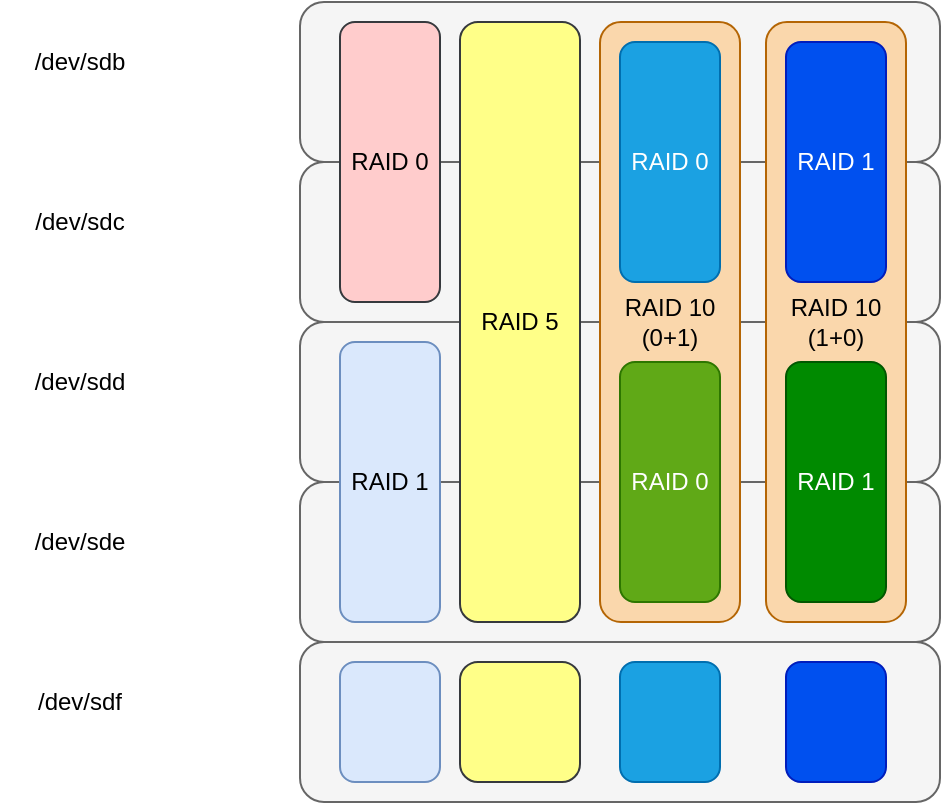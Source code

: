 <mxfile version="11.1.1" type="device"><diagram id="06UTQfald2KMnfr_pZZj" name="Страница 1"><mxGraphModel dx="2249" dy="855" grid="1" gridSize="10" guides="1" tooltips="1" connect="1" arrows="1" fold="1" page="1" pageScale="1" pageWidth="827" pageHeight="1169" math="0" shadow="0"><root><mxCell id="0"/><mxCell id="1" parent="0"/><mxCell id="s9EPTF188mKm9G-OAPH6-8" value="" style="rounded=1;whiteSpace=wrap;html=1;fillColor=#f5f5f5;strokeColor=#666666;fontColor=#333333;" parent="1" vertex="1"><mxGeometry x="110" y="320" width="320" height="80" as="geometry"/></mxCell><mxCell id="s9EPTF188mKm9G-OAPH6-2" value="" style="rounded=1;whiteSpace=wrap;html=1;fillColor=#f5f5f5;strokeColor=#666666;fontColor=#333333;" parent="1" vertex="1"><mxGeometry x="110" y="80" width="320" height="80" as="geometry"/></mxCell><mxCell id="s9EPTF188mKm9G-OAPH6-4" value="" style="rounded=1;whiteSpace=wrap;html=1;fillColor=#f5f5f5;strokeColor=#666666;fontColor=#333333;" parent="1" vertex="1"><mxGeometry x="110" y="160" width="320" height="80" as="geometry"/></mxCell><mxCell id="s9EPTF188mKm9G-OAPH6-6" value="" style="rounded=1;whiteSpace=wrap;html=1;fillColor=#f5f5f5;strokeColor=#666666;fontColor=#333333;" parent="1" vertex="1"><mxGeometry x="110" y="240" width="320" height="80" as="geometry"/></mxCell><mxCell id="s9EPTF188mKm9G-OAPH6-36" value="RAID 10 (0+1)" style="rounded=1;whiteSpace=wrap;html=1;fillColor=#fad7ac;strokeColor=#b46504;" parent="1" vertex="1"><mxGeometry x="260" y="90" width="70" height="300" as="geometry"/></mxCell><mxCell id="s9EPTF188mKm9G-OAPH6-1" value="" style="shape=image;html=1;verticalAlign=top;verticalLabelPosition=bottom;labelBackgroundColor=#ffffff;imageAspect=0;aspect=fixed;image=https://cdn0.iconfinder.com/data/icons/30-hardware-line-icons/64/HDD-128.png" parent="1" vertex="1"><mxGeometry x="30" y="80" width="80" height="80" as="geometry"/></mxCell><mxCell id="s9EPTF188mKm9G-OAPH6-3" value="" style="shape=image;html=1;verticalAlign=top;verticalLabelPosition=bottom;labelBackgroundColor=#ffffff;imageAspect=0;aspect=fixed;image=https://cdn0.iconfinder.com/data/icons/30-hardware-line-icons/64/HDD-128.png" parent="1" vertex="1"><mxGeometry x="30" y="160" width="80" height="80" as="geometry"/></mxCell><mxCell id="s9EPTF188mKm9G-OAPH6-5" value="" style="shape=image;html=1;verticalAlign=top;verticalLabelPosition=bottom;labelBackgroundColor=#ffffff;imageAspect=0;aspect=fixed;image=https://cdn0.iconfinder.com/data/icons/30-hardware-line-icons/64/HDD-128.png" parent="1" vertex="1"><mxGeometry x="30" y="240" width="80" height="80" as="geometry"/></mxCell><mxCell id="s9EPTF188mKm9G-OAPH6-7" value="" style="shape=image;html=1;verticalAlign=top;verticalLabelPosition=bottom;labelBackgroundColor=#ffffff;imageAspect=0;aspect=fixed;image=https://cdn0.iconfinder.com/data/icons/30-hardware-line-icons/64/HDD-128.png" parent="1" vertex="1"><mxGeometry x="30" y="320" width="80" height="80" as="geometry"/></mxCell><mxCell id="s9EPTF188mKm9G-OAPH6-9" value="/dev/sdb" style="text;html=1;strokeColor=none;fillColor=none;align=center;verticalAlign=middle;whiteSpace=wrap;rounded=0;" parent="1" vertex="1"><mxGeometry x="-40" y="100" width="80" height="20" as="geometry"/></mxCell><mxCell id="s9EPTF188mKm9G-OAPH6-10" value="/dev/sdc" style="text;html=1;strokeColor=none;fillColor=none;align=center;verticalAlign=middle;whiteSpace=wrap;rounded=0;" parent="1" vertex="1"><mxGeometry x="-40" y="180" width="80" height="20" as="geometry"/></mxCell><mxCell id="s9EPTF188mKm9G-OAPH6-11" value="/dev/sdd" style="text;html=1;strokeColor=none;fillColor=none;align=center;verticalAlign=middle;whiteSpace=wrap;rounded=0;" parent="1" vertex="1"><mxGeometry x="-40" y="260" width="80" height="20" as="geometry"/></mxCell><mxCell id="s9EPTF188mKm9G-OAPH6-12" value="/dev/sde" style="text;html=1;strokeColor=none;fillColor=none;align=center;verticalAlign=middle;whiteSpace=wrap;rounded=0;" parent="1" vertex="1"><mxGeometry x="-40" y="340" width="80" height="20" as="geometry"/></mxCell><mxCell id="s9EPTF188mKm9G-OAPH6-13" value="RAID 0" style="rounded=1;whiteSpace=wrap;html=1;fillColor=#ffcccc;strokeColor=#36393d;" parent="1" vertex="1"><mxGeometry x="130" y="90" width="50" height="140" as="geometry"/></mxCell><mxCell id="s9EPTF188mKm9G-OAPH6-15" value="RAID 1" style="rounded=1;whiteSpace=wrap;html=1;fillColor=#dae8fc;strokeColor=#6c8ebf;" parent="1" vertex="1"><mxGeometry x="130" y="250" width="50" height="140" as="geometry"/></mxCell><mxCell id="s9EPTF188mKm9G-OAPH6-18" value="RAID 5" style="rounded=1;whiteSpace=wrap;html=1;fillColor=#ffff88;strokeColor=#36393d;" parent="1" vertex="1"><mxGeometry x="190" y="90" width="60" height="300" as="geometry"/></mxCell><mxCell id="s9EPTF188mKm9G-OAPH6-22" value="" style="shape=image;html=1;verticalAlign=top;verticalLabelPosition=bottom;labelBackgroundColor=#ffffff;imageAspect=0;aspect=fixed;image=https://cdn0.iconfinder.com/data/icons/30-hardware-line-icons/64/HDD-128.png" parent="1" vertex="1"><mxGeometry x="30" y="400" width="80" height="80" as="geometry"/></mxCell><mxCell id="s9EPTF188mKm9G-OAPH6-23" value="" style="rounded=1;whiteSpace=wrap;html=1;fillColor=#f5f5f5;strokeColor=#666666;fontColor=#333333;" parent="1" vertex="1"><mxGeometry x="110" y="400" width="320" height="80" as="geometry"/></mxCell><mxCell id="s9EPTF188mKm9G-OAPH6-26" value="/dev/sdf" style="text;html=1;strokeColor=none;fillColor=none;align=center;verticalAlign=middle;whiteSpace=wrap;rounded=0;" parent="1" vertex="1"><mxGeometry x="-40" y="420" width="80" height="20" as="geometry"/></mxCell><mxCell id="s9EPTF188mKm9G-OAPH6-28" value="" style="rounded=1;whiteSpace=wrap;html=1;fillColor=#dae8fc;strokeColor=#6c8ebf;" parent="1" vertex="1"><mxGeometry x="130" y="410" width="50" height="60" as="geometry"/></mxCell><mxCell id="s9EPTF188mKm9G-OAPH6-30" value="" style="rounded=1;whiteSpace=wrap;html=1;fillColor=#ffff88;strokeColor=#36393d;" parent="1" vertex="1"><mxGeometry x="190" y="410" width="60" height="60" as="geometry"/></mxCell><mxCell id="s9EPTF188mKm9G-OAPH6-32" value="RAID 0" style="rounded=1;whiteSpace=wrap;html=1;fillColor=#1ba1e2;strokeColor=#006EAF;fontColor=#ffffff;" parent="1" vertex="1"><mxGeometry x="270" y="100" width="50" height="120" as="geometry"/></mxCell><mxCell id="s9EPTF188mKm9G-OAPH6-35" value="RAID 0" style="rounded=1;whiteSpace=wrap;html=1;fillColor=#60a917;strokeColor=#2D7600;fontColor=#ffffff;" parent="1" vertex="1"><mxGeometry x="270" y="260" width="50" height="120" as="geometry"/></mxCell><mxCell id="s9EPTF188mKm9G-OAPH6-42" value="" style="rounded=1;whiteSpace=wrap;html=1;fillColor=#1ba1e2;strokeColor=#006EAF;fontColor=#ffffff;" parent="1" vertex="1"><mxGeometry x="270" y="410" width="50" height="60" as="geometry"/></mxCell><mxCell id="CDVDFH-3bcVQUirHgCW9-1" value="RAID 10 (1+0)" style="rounded=1;whiteSpace=wrap;html=1;fillColor=#fad7ac;strokeColor=#b46504;" vertex="1" parent="1"><mxGeometry x="343" y="90" width="70" height="300" as="geometry"/></mxCell><mxCell id="CDVDFH-3bcVQUirHgCW9-2" value="RAID 1" style="rounded=1;whiteSpace=wrap;html=1;fillColor=#008a00;strokeColor=#005700;fontColor=#ffffff;" vertex="1" parent="1"><mxGeometry x="353" y="260" width="50" height="120" as="geometry"/></mxCell><mxCell id="CDVDFH-3bcVQUirHgCW9-3" value="RAID 1" style="rounded=1;whiteSpace=wrap;html=1;fillColor=#0050ef;strokeColor=#001DBC;fontColor=#ffffff;" vertex="1" parent="1"><mxGeometry x="353" y="100" width="50" height="120" as="geometry"/></mxCell><mxCell id="CDVDFH-3bcVQUirHgCW9-4" value="" style="rounded=1;whiteSpace=wrap;html=1;fillColor=#0050ef;strokeColor=#001DBC;fontColor=#ffffff;" vertex="1" parent="1"><mxGeometry x="353" y="410" width="50" height="60" as="geometry"/></mxCell></root></mxGraphModel></diagram></mxfile>